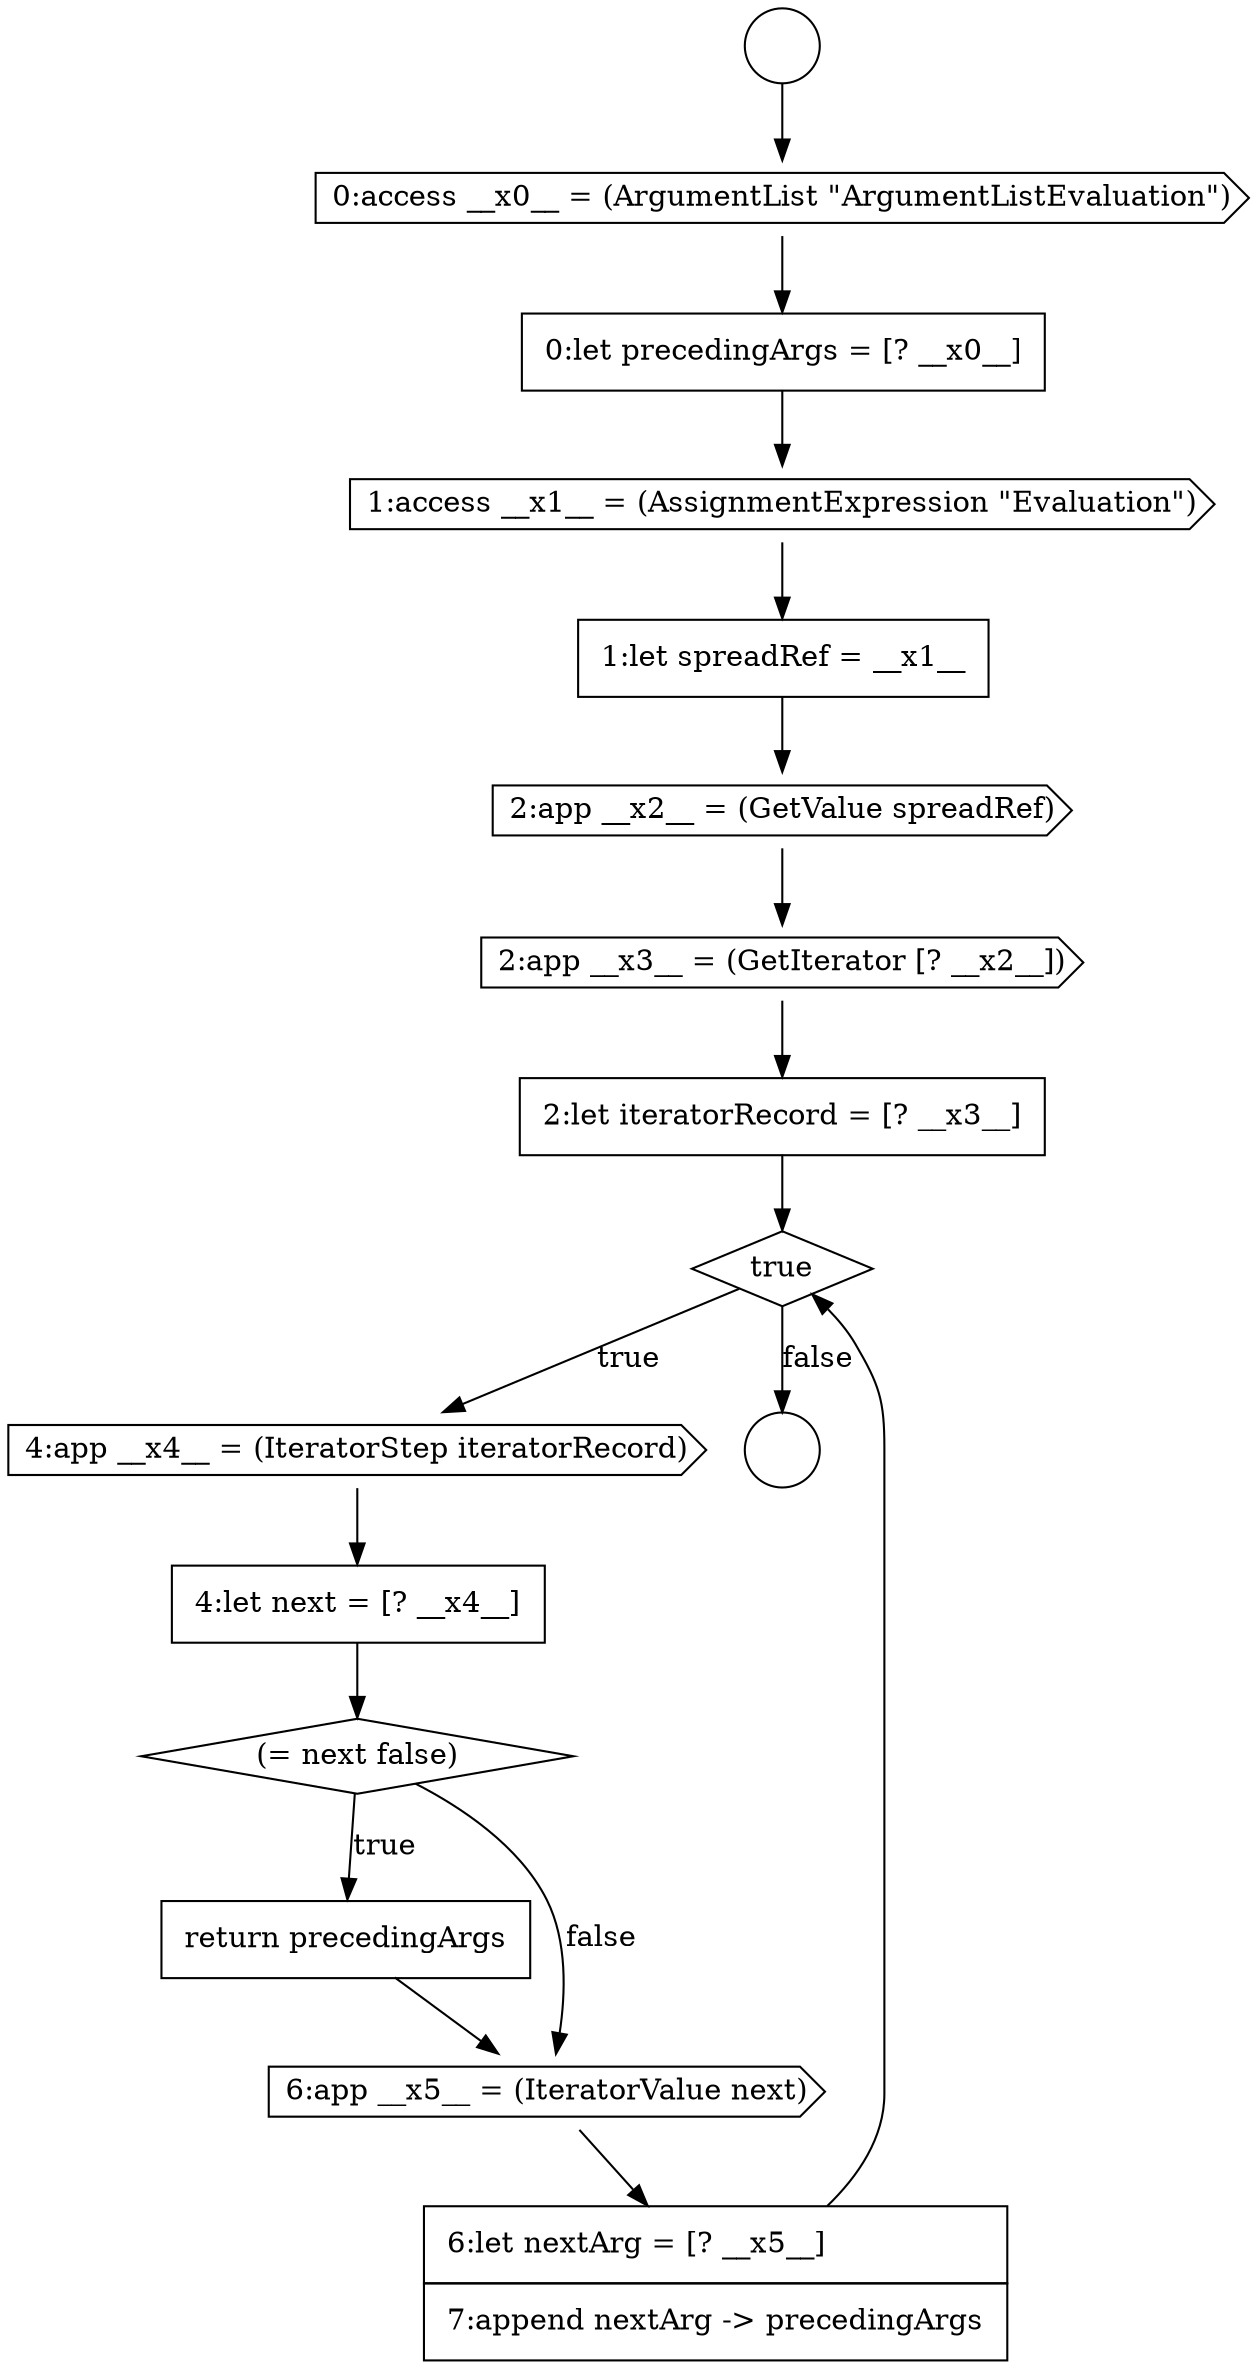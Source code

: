 digraph {
  node4778 [shape=cds, label=<<font color="black">0:access __x0__ = (ArgumentList &quot;ArgumentListEvaluation&quot;)</font>> color="black" fillcolor="white" style=filled]
  node4788 [shape=diamond, label=<<font color="black">(= next false)</font>> color="black" fillcolor="white" style=filled]
  node4783 [shape=cds, label=<<font color="black">2:app __x3__ = (GetIterator [? __x2__])</font>> color="black" fillcolor="white" style=filled]
  node4785 [shape=diamond, label=<<font color="black">true</font>> color="black" fillcolor="white" style=filled]
  node4776 [shape=circle label=" " color="black" fillcolor="white" style=filled]
  node4789 [shape=none, margin=0, label=<<font color="black">
    <table border="0" cellborder="1" cellspacing="0" cellpadding="10">
      <tr><td align="left">return precedingArgs</td></tr>
    </table>
  </font>> color="black" fillcolor="white" style=filled]
  node4782 [shape=cds, label=<<font color="black">2:app __x2__ = (GetValue spreadRef)</font>> color="black" fillcolor="white" style=filled]
  node4786 [shape=cds, label=<<font color="black">4:app __x4__ = (IteratorStep iteratorRecord)</font>> color="black" fillcolor="white" style=filled]
  node4790 [shape=cds, label=<<font color="black">6:app __x5__ = (IteratorValue next)</font>> color="black" fillcolor="white" style=filled]
  node4781 [shape=none, margin=0, label=<<font color="black">
    <table border="0" cellborder="1" cellspacing="0" cellpadding="10">
      <tr><td align="left">1:let spreadRef = __x1__</td></tr>
    </table>
  </font>> color="black" fillcolor="white" style=filled]
  node4780 [shape=cds, label=<<font color="black">1:access __x1__ = (AssignmentExpression &quot;Evaluation&quot;)</font>> color="black" fillcolor="white" style=filled]
  node4791 [shape=none, margin=0, label=<<font color="black">
    <table border="0" cellborder="1" cellspacing="0" cellpadding="10">
      <tr><td align="left">6:let nextArg = [? __x5__]</td></tr>
      <tr><td align="left">7:append nextArg -&gt; precedingArgs</td></tr>
    </table>
  </font>> color="black" fillcolor="white" style=filled]
  node4787 [shape=none, margin=0, label=<<font color="black">
    <table border="0" cellborder="1" cellspacing="0" cellpadding="10">
      <tr><td align="left">4:let next = [? __x4__]</td></tr>
    </table>
  </font>> color="black" fillcolor="white" style=filled]
  node4777 [shape=circle label=" " color="black" fillcolor="white" style=filled]
  node4779 [shape=none, margin=0, label=<<font color="black">
    <table border="0" cellborder="1" cellspacing="0" cellpadding="10">
      <tr><td align="left">0:let precedingArgs = [? __x0__]</td></tr>
    </table>
  </font>> color="black" fillcolor="white" style=filled]
  node4784 [shape=none, margin=0, label=<<font color="black">
    <table border="0" cellborder="1" cellspacing="0" cellpadding="10">
      <tr><td align="left">2:let iteratorRecord = [? __x3__]</td></tr>
    </table>
  </font>> color="black" fillcolor="white" style=filled]
  node4776 -> node4778 [ color="black"]
  node4785 -> node4786 [label=<<font color="black">true</font>> color="black"]
  node4785 -> node4777 [label=<<font color="black">false</font>> color="black"]
  node4780 -> node4781 [ color="black"]
  node4789 -> node4790 [ color="black"]
  node4790 -> node4791 [ color="black"]
  node4782 -> node4783 [ color="black"]
  node4786 -> node4787 [ color="black"]
  node4784 -> node4785 [ color="black"]
  node4791 -> node4785 [ color="black"]
  node4783 -> node4784 [ color="black"]
  node4788 -> node4789 [label=<<font color="black">true</font>> color="black"]
  node4788 -> node4790 [label=<<font color="black">false</font>> color="black"]
  node4779 -> node4780 [ color="black"]
  node4778 -> node4779 [ color="black"]
  node4781 -> node4782 [ color="black"]
  node4787 -> node4788 [ color="black"]
}
